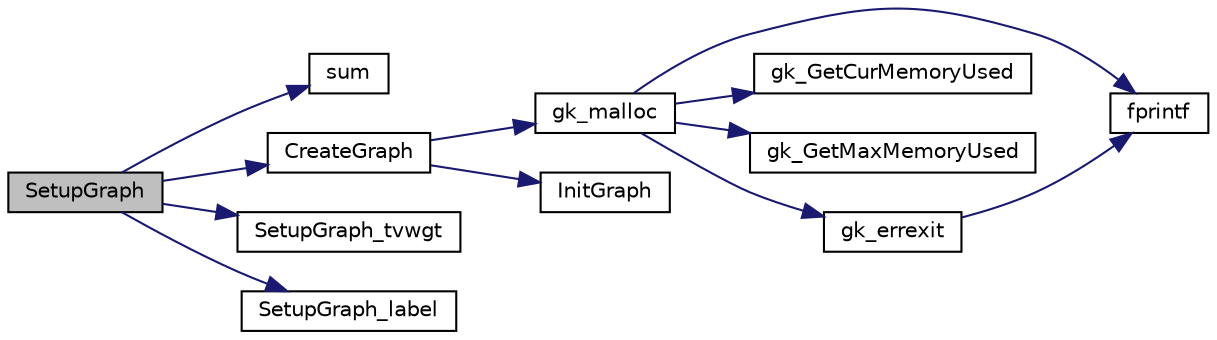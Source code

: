 digraph "SetupGraph"
{
  edge [fontname="Helvetica",fontsize="10",labelfontname="Helvetica",labelfontsize="10"];
  node [fontname="Helvetica",fontsize="10",shape=record];
  rankdir="LR";
  Node23 [label="SetupGraph",height=0.2,width=0.4,color="black", fillcolor="grey75", style="filled", fontcolor="black"];
  Node23 -> Node24 [color="midnightblue",fontsize="10",style="solid",fontname="Helvetica"];
  Node24 [label="sum",height=0.2,width=0.4,color="black", fillcolor="white", style="filled",URL="$dd/d3c/examplehs071_8m.html#ad1d7e10c2dad1043eb0e1b51f99f1b31"];
  Node23 -> Node25 [color="midnightblue",fontsize="10",style="solid",fontname="Helvetica"];
  Node25 [label="CreateGraph",height=0.2,width=0.4,color="black", fillcolor="white", style="filled",URL="$d2/d04/metis-5_81_80_2libmetis_2graph_8c.html#a01903fa912de9fc7f01dace993a3fc85"];
  Node25 -> Node26 [color="midnightblue",fontsize="10",style="solid",fontname="Helvetica"];
  Node26 [label="gk_malloc",height=0.2,width=0.4,color="black", fillcolor="white", style="filled",URL="$d3/d5a/gk__proto_8h.html#aba6f76f5c67b9b7e9c2e45988d3d3e9d"];
  Node26 -> Node27 [color="midnightblue",fontsize="10",style="solid",fontname="Helvetica"];
  Node27 [label="fprintf",height=0.2,width=0.4,color="black", fillcolor="white", style="filled",URL="$d2/d8c/examplehs038_8m.html#ae272956ea74f28b2f067d455fead331f"];
  Node26 -> Node28 [color="midnightblue",fontsize="10",style="solid",fontname="Helvetica"];
  Node28 [label="gk_GetCurMemoryUsed",height=0.2,width=0.4,color="black", fillcolor="white", style="filled",URL="$df/dd5/memory_8c.html#ad2327b94227019b6753b6b09400c0522"];
  Node26 -> Node29 [color="midnightblue",fontsize="10",style="solid",fontname="Helvetica"];
  Node29 [label="gk_GetMaxMemoryUsed",height=0.2,width=0.4,color="black", fillcolor="white", style="filled",URL="$df/dd5/memory_8c.html#a656fd5266ae12a96e53125486f8fea52"];
  Node26 -> Node30 [color="midnightblue",fontsize="10",style="solid",fontname="Helvetica"];
  Node30 [label="gk_errexit",height=0.2,width=0.4,color="black", fillcolor="white", style="filled",URL="$db/dcc/error_8c.html#a4c320c13bcdc9967613253ef4c73f59f"];
  Node30 -> Node27 [color="midnightblue",fontsize="10",style="solid",fontname="Helvetica"];
  Node25 -> Node31 [color="midnightblue",fontsize="10",style="solid",fontname="Helvetica"];
  Node31 [label="InitGraph",height=0.2,width=0.4,color="black", fillcolor="white", style="filled",URL="$d2/d04/metis-5_81_80_2libmetis_2graph_8c.html#af046766ada304a0cf49db44b544810a8"];
  Node23 -> Node32 [color="midnightblue",fontsize="10",style="solid",fontname="Helvetica"];
  Node32 [label="SetupGraph_tvwgt",height=0.2,width=0.4,color="black", fillcolor="white", style="filled",URL="$d2/d04/metis-5_81_80_2libmetis_2graph_8c.html#a274db8b39f4bc294fcb5757b01ae31f1"];
  Node23 -> Node33 [color="midnightblue",fontsize="10",style="solid",fontname="Helvetica"];
  Node33 [label="SetupGraph_label",height=0.2,width=0.4,color="black", fillcolor="white", style="filled",URL="$d2/d04/metis-5_81_80_2libmetis_2graph_8c.html#a6513355a80c360956e3f38816621ae1e"];
}
